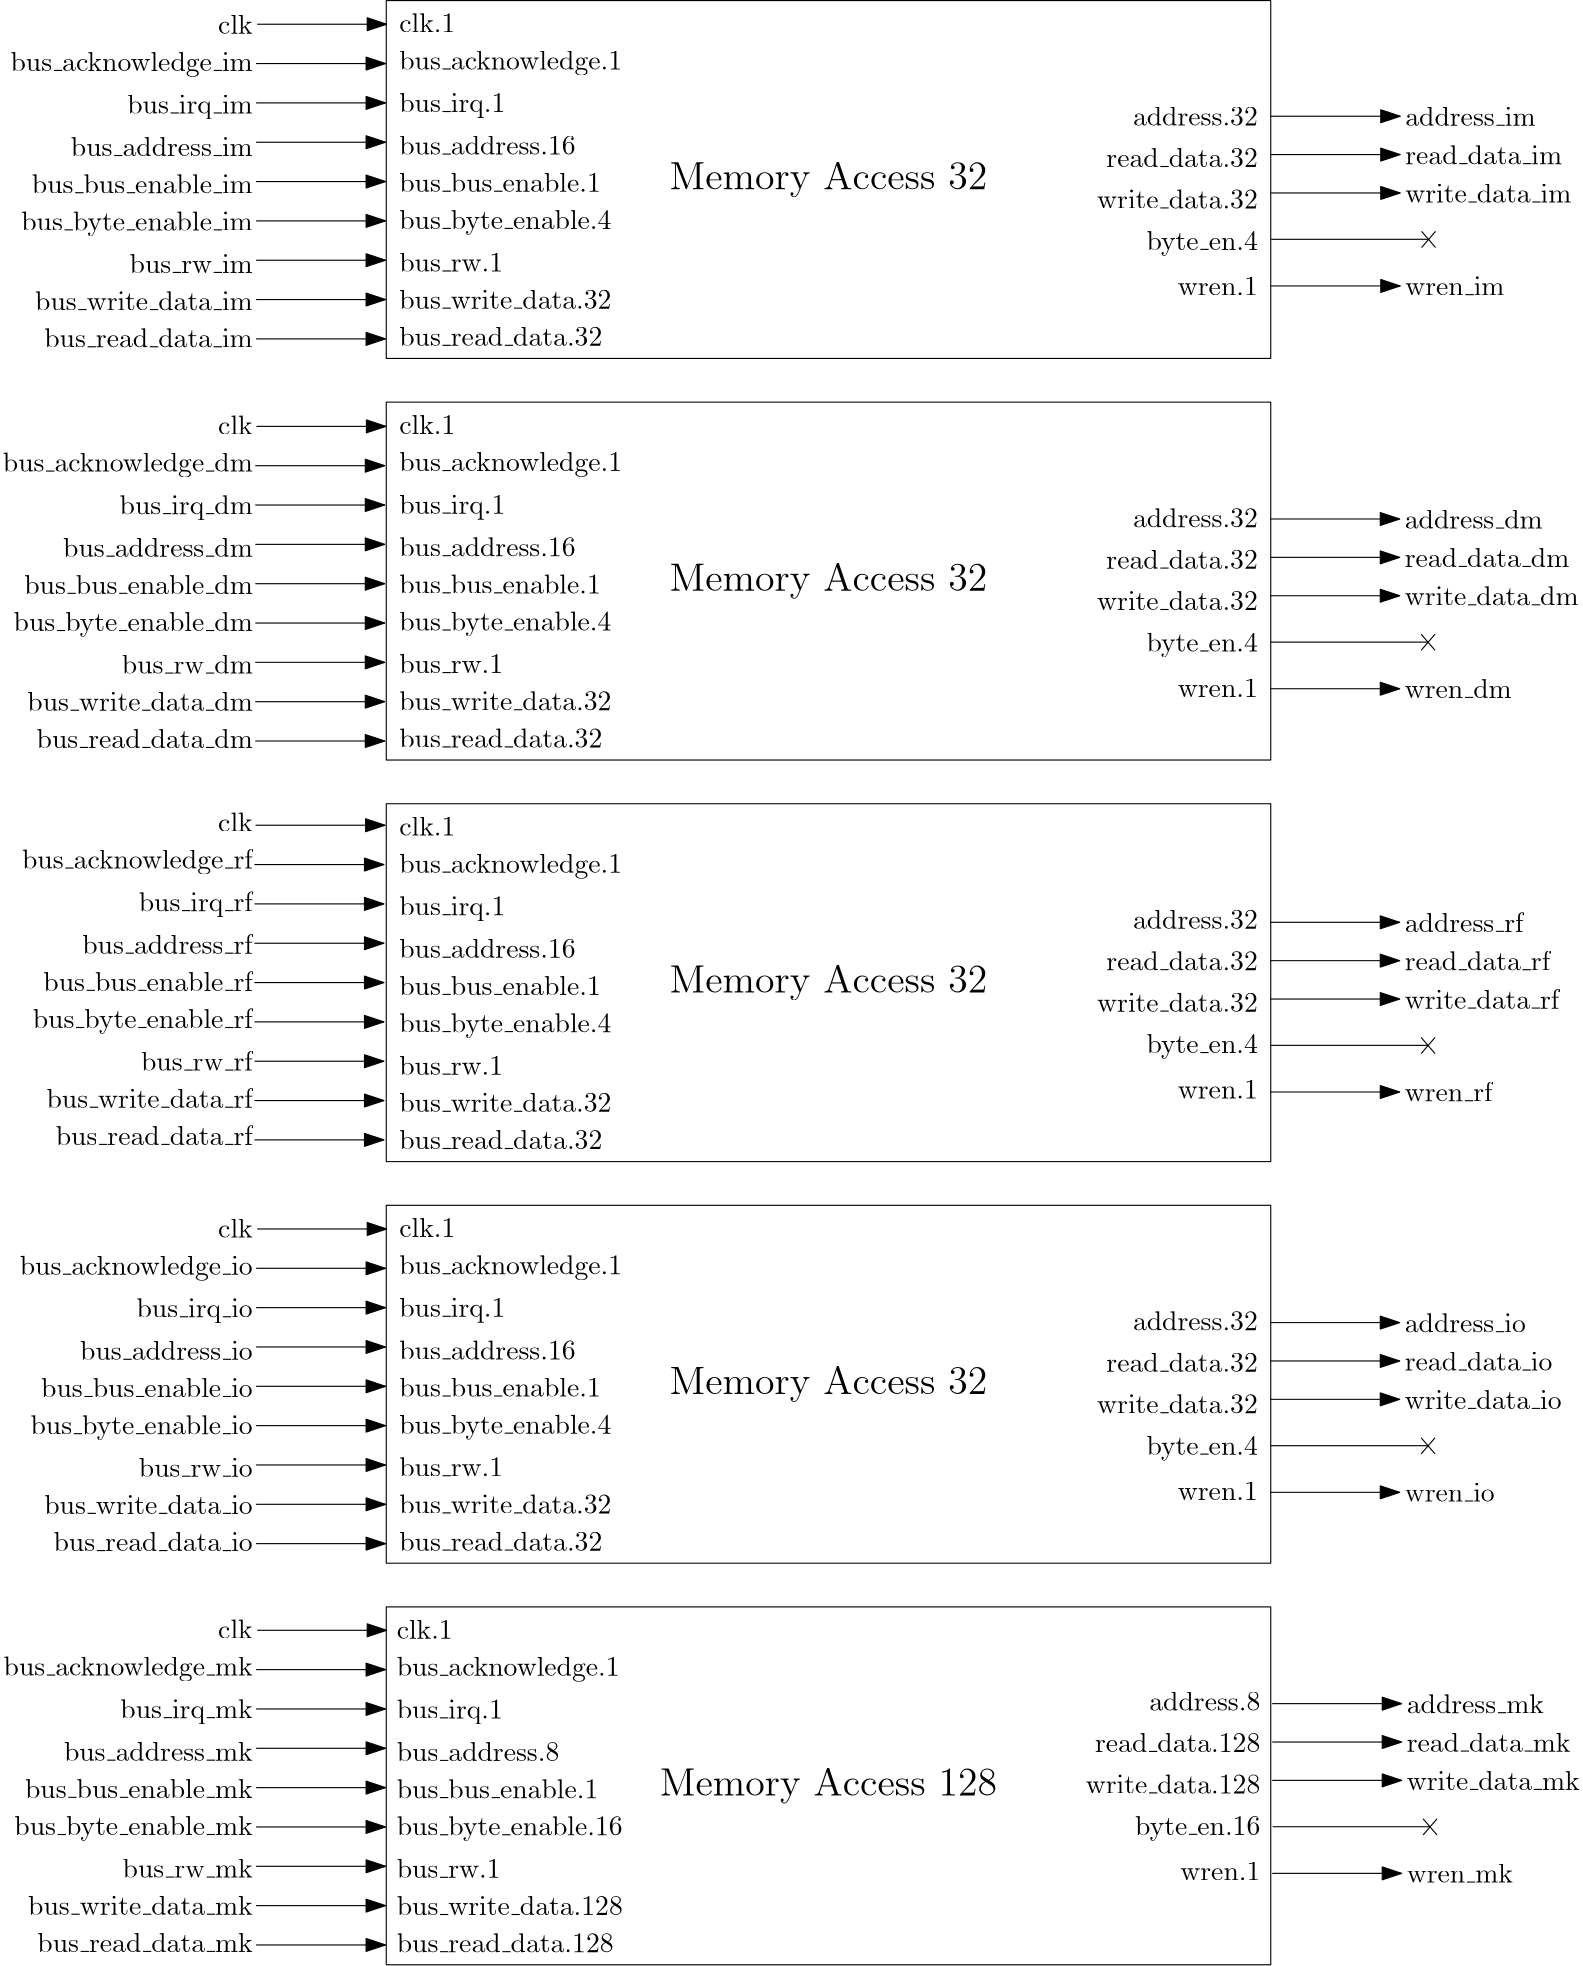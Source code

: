 <?xml version="1.0"?>
<!DOCTYPE ipe SYSTEM "ipe.dtd">
<ipe version="70218" creator="Ipe 7.2.23">
<info created="D:20210507235046" modified="D:20210507235046"/>
<ipestyle name="basic">
<symbol name="arrow/arc(spx)">
<path stroke="sym-stroke" fill="sym-stroke" pen="sym-pen">
0 0 m
-1 0.333 l
-1 -0.333 l
h
</path>
</symbol>
<symbol name="arrow/farc(spx)">
<path stroke="sym-stroke" fill="white" pen="sym-pen">
0 0 m
-1 0.333 l
-1 -0.333 l
h
</path>
</symbol>
<symbol name="arrow/ptarc(spx)">
<path stroke="sym-stroke" fill="sym-stroke" pen="sym-pen">
0 0 m
-1 0.333 l
-0.8 0 l
-1 -0.333 l
h
</path>
</symbol>
<symbol name="arrow/fptarc(spx)">
<path stroke="sym-stroke" fill="white" pen="sym-pen">
0 0 m
-1 0.333 l
-0.8 0 l
-1 -0.333 l
h
</path>
</symbol>
<symbol name="mark/circle(sx)" transformations="translations">
<path fill="sym-stroke">
0.6 0 0 0.6 0 0 e
0.4 0 0 0.4 0 0 e
</path>
</symbol>
<symbol name="mark/disk(sx)" transformations="translations">
<path fill="sym-stroke">
0.6 0 0 0.6 0 0 e
</path>
</symbol>
<symbol name="mark/fdisk(sfx)" transformations="translations">
<group>
<path fill="sym-fill">
0.5 0 0 0.5 0 0 e
</path>
<path fill="sym-stroke" fillrule="eofill">
0.6 0 0 0.6 0 0 e
0.4 0 0 0.4 0 0 e
</path>
</group>
</symbol>
<symbol name="mark/box(sx)" transformations="translations">
<path fill="sym-stroke" fillrule="eofill">
-0.6 -0.6 m
0.6 -0.6 l
0.6 0.6 l
-0.6 0.6 l
h
-0.4 -0.4 m
0.4 -0.4 l
0.4 0.4 l
-0.4 0.4 l
h
</path>
</symbol>
<symbol name="mark/square(sx)" transformations="translations">
<path fill="sym-stroke">
-0.6 -0.6 m
0.6 -0.6 l
0.6 0.6 l
-0.6 0.6 l
h
</path>
</symbol>
<symbol name="mark/fsquare(sfx)" transformations="translations">
<group>
<path fill="sym-fill">
-0.5 -0.5 m
0.5 -0.5 l
0.5 0.5 l
-0.5 0.5 l
h
</path>
<path fill="sym-stroke" fillrule="eofill">
-0.6 -0.6 m
0.6 -0.6 l
0.6 0.6 l
-0.6 0.6 l
h
-0.4 -0.4 m
0.4 -0.4 l
0.4 0.4 l
-0.4 0.4 l
h
</path>
</group>
</symbol>
<symbol name="mark/cross(sx)" transformations="translations">
<group>
<path fill="sym-stroke">
-0.43 -0.57 m
0.57 0.43 l
0.43 0.57 l
-0.57 -0.43 l
h
</path>
<path fill="sym-stroke">
-0.43 0.57 m
0.57 -0.43 l
0.43 -0.57 l
-0.57 0.43 l
h
</path>
</group>
</symbol>
<symbol name="arrow/fnormal(spx)">
<path stroke="sym-stroke" fill="white" pen="sym-pen">
0 0 m
-1 0.333 l
-1 -0.333 l
h
</path>
</symbol>
<symbol name="arrow/pointed(spx)">
<path stroke="sym-stroke" fill="sym-stroke" pen="sym-pen">
0 0 m
-1 0.333 l
-0.8 0 l
-1 -0.333 l
h
</path>
</symbol>
<symbol name="arrow/fpointed(spx)">
<path stroke="sym-stroke" fill="white" pen="sym-pen">
0 0 m
-1 0.333 l
-0.8 0 l
-1 -0.333 l
h
</path>
</symbol>
<symbol name="arrow/linear(spx)">
<path stroke="sym-stroke" pen="sym-pen">
-1 0.333 m
0 0 l
-1 -0.333 l
</path>
</symbol>
<symbol name="arrow/fdouble(spx)">
<path stroke="sym-stroke" fill="white" pen="sym-pen">
0 0 m
-1 0.333 l
-1 -0.333 l
h
-1 0 m
-2 0.333 l
-2 -0.333 l
h
</path>
</symbol>
<symbol name="arrow/double(spx)">
<path stroke="sym-stroke" fill="sym-stroke" pen="sym-pen">
0 0 m
-1 0.333 l
-1 -0.333 l
h
-1 0 m
-2 0.333 l
-2 -0.333 l
h
</path>
</symbol>
<symbol name="arrow/mid-normal(spx)">
<path stroke="sym-stroke" fill="sym-stroke" pen="sym-pen">
0.5 0 m
-0.5 0.333 l
-0.5 -0.333 l
h
</path>
</symbol>
<symbol name="arrow/mid-fnormal(spx)">
<path stroke="sym-stroke" fill="white" pen="sym-pen">
0.5 0 m
-0.5 0.333 l
-0.5 -0.333 l
h
</path>
</symbol>
<symbol name="arrow/mid-pointed(spx)">
<path stroke="sym-stroke" fill="sym-stroke" pen="sym-pen">
0.5 0 m
-0.5 0.333 l
-0.3 0 l
-0.5 -0.333 l
h
</path>
</symbol>
<symbol name="arrow/mid-fpointed(spx)">
<path stroke="sym-stroke" fill="white" pen="sym-pen">
0.5 0 m
-0.5 0.333 l
-0.3 0 l
-0.5 -0.333 l
h
</path>
</symbol>
<symbol name="arrow/mid-double(spx)">
<path stroke="sym-stroke" fill="sym-stroke" pen="sym-pen">
1 0 m
0 0.333 l
0 -0.333 l
h
0 0 m
-1 0.333 l
-1 -0.333 l
h
</path>
</symbol>
<symbol name="arrow/mid-fdouble(spx)">
<path stroke="sym-stroke" fill="white" pen="sym-pen">
1 0 m
0 0.333 l
0 -0.333 l
h
0 0 m
-1 0.333 l
-1 -0.333 l
h
</path>
</symbol>
<anglesize name="22.5 deg" value="22.5"/>
<anglesize name="30 deg" value="30"/>
<anglesize name="45 deg" value="45"/>
<anglesize name="60 deg" value="60"/>
<anglesize name="90 deg" value="90"/>
<arrowsize name="large" value="10"/>
<arrowsize name="small" value="5"/>
<arrowsize name="tiny" value="3"/>
<color name="blue" value="0 0 1"/>
<color name="brown" value="0.647 0.165 0.165"/>
<color name="darkblue" value="0 0 0.545"/>
<color name="darkcyan" value="0 0.545 0.545"/>
<color name="darkgray" value="0.663"/>
<color name="darkgreen" value="0 0.392 0"/>
<color name="darkmagenta" value="0.545 0 0.545"/>
<color name="darkorange" value="1 0.549 0"/>
<color name="darkred" value="0.545 0 0"/>
<color name="gold" value="1 0.843 0"/>
<color name="gray" value="0.745"/>
<color name="green" value="0 1 0"/>
<color name="lightblue" value="0.678 0.847 0.902"/>
<color name="lightcyan" value="0.878 1 1"/>
<color name="lightgray" value="0.827"/>
<color name="lightgreen" value="0.565 0.933 0.565"/>
<color name="lightyellow" value="1 1 0.878"/>
<color name="navy" value="0 0 0.502"/>
<color name="orange" value="1 0.647 0"/>
<color name="pink" value="1 0.753 0.796"/>
<color name="purple" value="0.627 0.125 0.941"/>
<color name="red" value="1 0 0"/>
<color name="seagreen" value="0.18 0.545 0.341"/>
<color name="turquoise" value="0.251 0.878 0.816"/>
<color name="violet" value="0.933 0.51 0.933"/>
<color name="yellow" value="1 1 0"/>
<dashstyle name="dash dot dotted" value="[4 2 1 2 1 2] 0"/>
<dashstyle name="dash dotted" value="[4 2 1 2] 0"/>
<dashstyle name="dashed" value="[4] 0"/>
<dashstyle name="dotted" value="[1 3] 0"/>
<gridsize name="10 pts (~3.5 mm)" value="10"/>
<gridsize name="14 pts (~5 mm)" value="14"/>
<gridsize name="16 pts (~6 mm)" value="16"/>
<gridsize name="20 pts (~7 mm)" value="20"/>
<gridsize name="28 pts (~10 mm)" value="28"/>
<gridsize name="32 pts (~12 mm)" value="32"/>
<gridsize name="4 pts" value="4"/>
<gridsize name="56 pts (~20 mm)" value="56"/>
<gridsize name="8 pts (~3 mm)" value="8"/>
<opacity name="10%" value="0.1"/>
<opacity name="30%" value="0.3"/>
<opacity name="50%" value="0.5"/>
<opacity name="75%" value="0.75"/>
<pen name="fat" value="1.2"/>
<pen name="heavier" value="0.8"/>
<pen name="ultrafat" value="2"/>
<symbolsize name="large" value="5"/>
<symbolsize name="small" value="2"/>
<symbolsize name="tiny" value="1.1"/>
<textsize name="Huge" value="\Huge"/>
<textsize name="LARGE" value="\LARGE"/>
<textsize name="Large" value="\Large"/>
<textsize name="footnote" value="\footnotesize"/>
<textsize name="huge" value="\huge"/>
<textsize name="large" value="\large"/>
<textsize name="small" value="\small"/>
<textsize name="tiny" value="\tiny"/>
<textstyle name="center" begin="\begin{center}" end="\end{center}"/>
<textstyle name="item" begin="\begin{itemize}\item{}" end="\end{itemize}"/>
<textstyle name="itemize" begin="\begin{itemize}" end="\end{itemize}"/>
<tiling name="falling" angle="-60" step="4" width="1"/>
<tiling name="rising" angle="30" step="4" width="1"/>
</ipestyle>
<page>
<layer name="alpha"/>
<view layers="alpha" active="alpha"/>
<group layer="alpha" matrix="1 0 0 1 84.4326 -175.894">
<path matrix="1.24248 0 0 1 6.19664 106.427" stroke="black">
43.9049 694.217 m
43.9049 565.38 l
300.174 565.38 l
300.174 694.217 l
h
</path>
<text matrix="1 0 0 1 20.0072 104.719" transformations="translations" pos="142.708 628" stroke="black" type="label" width="114.474" height="9.803" depth="2.79" valign="baseline" size="Large">Memory Access 32</text>
<group matrix="1 0 0 1 12.1197 248.829">
<group matrix="1 0 0 1 -11.7628 2.33042">
<text matrix="1 0 0 1 17.3306 -18.9569" transformations="translations" pos="47.7078 557" stroke="black" type="label" width="20.202" height="6.918" depth="0" valign="baseline">clk.1</text>
<text matrix="1 0 0 1 15.3306 -2.34716" transformations="translations" pos="49.7078 527" stroke="black" type="label" width="80.299" height="6.926" depth="1.93" valign="baseline">bus\_acknowledge.1</text>
<text matrix="1 0 0 1 17.7867 -5.22809" transformations="translations" pos="47.2517 514.561" stroke="black" type="label" width="38.262" height="6.926" depth="1.93" valign="baseline">bus\_irq.1</text>
<text matrix="1 0 0 1 12.7699 1.35098" transformations="translations" pos="52.2685 492.669" stroke="black" type="label" width="63.556" height="6.918" depth="0" valign="baseline">bus\_address.16</text>
<text matrix="1 0 0 1 8.66531 -1.54167" transformations="translations" pos="56.3731 482.18" stroke="black" type="label" width="72.595" height="6.918" depth="0" valign="baseline">bus\_bus\_enable.1</text>
<text matrix="1 0 0 1 12.3139 -0.79377" transformations="translations" pos="52.7246 468.042" stroke="black" type="label" width="76.414" height="6.926" depth="1.93" valign="baseline">bus\_byte\_enable.4</text>
<text matrix="1 0 0 1 10.0335 -1.05573" transformations="translations" pos="55.0049 452.991" stroke="black" type="label" width="37.432" height="6.918" depth="0" valign="baseline">bus\_rw.1</text>
<text matrix="1 0 0 1 1.36821 -0.299831" transformations="translations" pos="63.6702 438.853" stroke="black" type="label" width="76.441" height="6.918" depth="0" valign="baseline">bus\_write\_data.32</text>
<text transformations="translations" pos="65.0384 425.171" stroke="black" type="label" width="73.12" height="6.918" depth="0" valign="baseline">bus\_read\_data.32</text>
</group>
<group matrix="1 0 0 1 80.6415 -43.7934">
<text matrix="1 0 0 1 -4.30321 0" transformations="translations" pos="241.081 550.59" stroke="black" type="label" width="44.97" height="6.918" depth="0" valign="baseline">address.32</text>
<text matrix="1 0 0 1 -17.9728 -0.780173" transformations="translations" pos="245.186 536.452" stroke="black" type="label" width="54.535" height="6.918" depth="0" valign="baseline">read\_data.32</text>
<text matrix="1 0 0 1 -21.2928 2.54428" transformations="translations" pos="245.186 518.209" stroke="black" type="label" width="57.855" height="6.918" depth="0" valign="baseline">write\_data.32</text>
<text matrix="1 0 0 1 -7.20238 1.30003" transformations="translations" pos="248.834 504.527" stroke="black" type="label" width="40.116" height="6.926" depth="1.93" valign="baseline">byte\_en.4</text>
<text transformations="translations" pos="252.939 489.477" stroke="black" type="label" width="28.809" height="6.42" depth="0" valign="baseline">wren.1</text>
</group>
</group>
</group>
<group matrix="1 0 0 1 84.4326 -320.464">
<path matrix="1.24248 0 0 1 6.19664 106.427" stroke="black">
43.9049 694.217 m
43.9049 565.38 l
300.174 565.38 l
300.174 694.217 l
h
</path>
<text matrix="1 0 0 1 20.0072 104.719" transformations="translations" pos="142.708 628" stroke="black" type="label" width="114.474" height="9.803" depth="2.79" valign="baseline" size="Large">Memory Access 32</text>
<group matrix="1 0 0 1 12.1197 248.829">
<group matrix="1 0 0 1 -11.7628 2.33042">
<text matrix="1 0 0 1 17.3306 -18.9569" transformations="translations" pos="47.7078 557" stroke="black" type="label" width="20.202" height="6.918" depth="0" valign="baseline">clk.1</text>
<text matrix="1 0 0 1 15.3306 -2.34716" transformations="translations" pos="49.7078 527" stroke="black" type="label" width="80.299" height="6.926" depth="1.93" valign="baseline">bus\_acknowledge.1</text>
<text matrix="1 0 0 1 17.7867 -5.22809" transformations="translations" pos="47.2517 514.561" stroke="black" type="label" width="38.262" height="6.926" depth="1.93" valign="baseline">bus\_irq.1</text>
<text matrix="1 0 0 1 12.7699 1.35098" transformations="translations" pos="52.2685 492.669" stroke="black" type="label" width="63.556" height="6.918" depth="0" valign="baseline">bus\_address.16</text>
<text matrix="1 0 0 1 8.66531 -1.54167" transformations="translations" pos="56.3731 482.18" stroke="black" type="label" width="72.595" height="6.918" depth="0" valign="baseline">bus\_bus\_enable.1</text>
<text matrix="1 0 0 1 12.3139 -0.79377" transformations="translations" pos="52.7246 468.042" stroke="black" type="label" width="76.414" height="6.926" depth="1.93" valign="baseline">bus\_byte\_enable.4</text>
<text matrix="1 0 0 1 10.0335 -1.05573" transformations="translations" pos="55.0049 452.991" stroke="black" type="label" width="37.432" height="6.918" depth="0" valign="baseline">bus\_rw.1</text>
<text matrix="1 0 0 1 1.36821 -0.299831" transformations="translations" pos="63.6702 438.853" stroke="black" type="label" width="76.441" height="6.918" depth="0" valign="baseline">bus\_write\_data.32</text>
<text transformations="translations" pos="65.0384 425.171" stroke="black" type="label" width="73.12" height="6.918" depth="0" valign="baseline">bus\_read\_data.32</text>
</group>
<group matrix="1 0 0 1 80.6415 -43.7934">
<text matrix="1 0 0 1 -4.30321 0" transformations="translations" pos="241.081 550.59" stroke="black" type="label" width="44.97" height="6.918" depth="0" valign="baseline">address.32</text>
<text matrix="1 0 0 1 -17.9728 -0.780173" transformations="translations" pos="245.186 536.452" stroke="black" type="label" width="54.535" height="6.918" depth="0" valign="baseline">read\_data.32</text>
<text matrix="1 0 0 1 -21.2928 2.54428" transformations="translations" pos="245.186 518.209" stroke="black" type="label" width="57.855" height="6.918" depth="0" valign="baseline">write\_data.32</text>
<text matrix="1 0 0 1 -7.20238 1.30003" transformations="translations" pos="248.834 504.527" stroke="black" type="label" width="40.116" height="6.926" depth="1.93" valign="baseline">byte\_en.4</text>
<text transformations="translations" pos="252.939 489.477" stroke="black" type="label" width="28.809" height="6.42" depth="0" valign="baseline">wren.1</text>
</group>
</group>
</group>
<group matrix="1 0 0 1 84.4326 -465.035">
<path matrix="1.24248 0 0 1 6.19664 106.427" stroke="black">
43.9049 694.217 m
43.9049 565.38 l
300.174 565.38 l
300.174 694.217 l
h
</path>
<text matrix="1 0 0 1 20.0072 104.719" transformations="translations" pos="142.708 628" stroke="black" type="label" width="114.474" height="9.803" depth="2.79" valign="baseline" size="Large">Memory Access 32</text>
<group matrix="1 0 0 1 12.1197 248.829">
<group matrix="1 0 0 1 -11.7628 2.33042">
<text matrix="1 0 0 1 17.3306 -18.9569" transformations="translations" pos="47.7078 557" stroke="black" type="label" width="20.202" height="6.918" depth="0" valign="baseline">clk.1</text>
<text matrix="1 0 0 1 15.3306 -2.34716" transformations="translations" pos="49.7078 527" stroke="black" type="label" width="80.299" height="6.926" depth="1.93" valign="baseline">bus\_acknowledge.1</text>
<text matrix="1 0 0 1 17.7867 -5.22809" transformations="translations" pos="47.2517 514.561" stroke="black" type="label" width="38.262" height="6.926" depth="1.93" valign="baseline">bus\_irq.1</text>
<text matrix="1 0 0 1 12.7699 1.35098" transformations="translations" pos="52.2685 492.669" stroke="black" type="label" width="63.556" height="6.918" depth="0" valign="baseline">bus\_address.16</text>
<text matrix="1 0 0 1 8.66531 -1.54167" transformations="translations" pos="56.3731 482.18" stroke="black" type="label" width="72.595" height="6.918" depth="0" valign="baseline">bus\_bus\_enable.1</text>
<text matrix="1 0 0 1 12.3139 -0.79377" transformations="translations" pos="52.7246 468.042" stroke="black" type="label" width="76.414" height="6.926" depth="1.93" valign="baseline">bus\_byte\_enable.4</text>
<text matrix="1 0 0 1 10.0335 -1.05573" transformations="translations" pos="55.0049 452.991" stroke="black" type="label" width="37.432" height="6.918" depth="0" valign="baseline">bus\_rw.1</text>
<text matrix="1 0 0 1 1.36821 -0.299831" transformations="translations" pos="63.6702 438.853" stroke="black" type="label" width="76.441" height="6.918" depth="0" valign="baseline">bus\_write\_data.32</text>
<text transformations="translations" pos="65.0384 425.171" stroke="black" type="label" width="73.12" height="6.918" depth="0" valign="baseline">bus\_read\_data.32</text>
</group>
<group matrix="1 0 0 1 80.6415 -43.7934">
<text matrix="1 0 0 1 -4.30321 0" transformations="translations" pos="241.081 550.59" stroke="black" type="label" width="44.97" height="6.918" depth="0" valign="baseline">address.32</text>
<text matrix="1 0 0 1 -17.9728 -0.780173" transformations="translations" pos="245.186 536.452" stroke="black" type="label" width="54.535" height="6.918" depth="0" valign="baseline">read\_data.32</text>
<text matrix="1 0 0 1 -21.2928 2.54428" transformations="translations" pos="245.186 518.209" stroke="black" type="label" width="57.855" height="6.918" depth="0" valign="baseline">write\_data.32</text>
<text matrix="1 0 0 1 -7.20238 1.30003" transformations="translations" pos="248.834 504.527" stroke="black" type="label" width="40.116" height="6.926" depth="1.93" valign="baseline">byte\_en.4</text>
<text transformations="translations" pos="252.939 489.477" stroke="black" type="label" width="28.809" height="6.42" depth="0" valign="baseline">wren.1</text>
</group>
</group>
</group>
<group matrix="1 0 0 1 9.11937 -577.745">
<path matrix="1.24248 0 0 1 81.5099 74.566" stroke="black">
43.9049 694.217 m
43.9049 565.38 l
300.174 565.38 l
300.174 694.217 l
h
</path>
<text matrix="1 0 0 1 91.8085 72.858" transformations="translations" pos="142.708 628" stroke="black" type="label" width="121.498" height="9.803" depth="2.79" valign="baseline" size="Large">Memory Access 128</text>
<group matrix="1 0 0 1 -0.238458 0.000687">
<text matrix="1 0 0 1 92.3357 200.341" transformations="translations" pos="47.7078 557" stroke="black" type="label" width="20.202" height="6.918" depth="0" valign="baseline">clk.1</text>
<text matrix="1 0 0 1 90.3357 216.951" transformations="translations" pos="49.7078 527" stroke="black" type="label" width="80.299" height="6.926" depth="1.93" valign="baseline">bus\_acknowledge.1</text>
<text matrix="1 0 0 1 92.7918 214.07" transformations="translations" pos="47.2517 514.561" stroke="black" type="label" width="38.262" height="6.926" depth="1.93" valign="baseline">bus\_irq.1</text>
<text matrix="1 0 0 1 87.775 220.649" transformations="translations" pos="52.2685 492.669" stroke="black" type="label" width="58.575" height="6.918" depth="0" valign="baseline">bus\_address.8</text>
<text matrix="1 0 0 1 83.6704 217.756" transformations="translations" pos="56.3731 482.18" stroke="black" type="label" width="72.595" height="6.918" depth="0" valign="baseline">bus\_bus\_enable.1</text>
<text matrix="1 0 0 1 87.319 218.504" transformations="translations" pos="52.7246 468.042" stroke="black" type="label" width="81.395" height="6.926" depth="1.93" valign="baseline">bus\_byte\_enable.16</text>
<text matrix="1 0 0 1 85.0386 218.242" transformations="translations" pos="55.0049 452.991" stroke="black" type="label" width="37.432" height="6.918" depth="0" valign="baseline">bus\_rw.1</text>
<text matrix="1 0 0 1 76.3733 218.998" transformations="translations" pos="63.6702 438.853" stroke="black" type="label" width="81.423" height="6.918" depth="0" valign="baseline">bus\_write\_data.128</text>
<text matrix="1 0 0 1 75.0051 219.298" transformations="translations" pos="65.0384 425.171" stroke="black" type="label" width="78.102" height="6.918" depth="0" valign="baseline">bus\_read\_data.128</text>
<group>
<text matrix="1 0 0 1 169.894 180.872" transformations="translations" pos="241.081 550.59" stroke="black" type="label" width="39.989" height="6.918" depth="0" valign="baseline">address.8</text>
<text matrix="1 0 0 1 146.262 180.092" transformations="translations" pos="245.186 536.452" stroke="black" type="label" width="59.516" height="6.918" depth="0" valign="baseline">read\_data.128</text>
<text matrix="1 0 0 1 142.941 183.416" transformations="translations" pos="245.186 518.209" stroke="black" type="label" width="62.837" height="6.918" depth="0" valign="baseline">write\_data.128</text>
<text matrix="1 0 0 1 157.032 182.172" transformations="translations" pos="248.834 504.527" stroke="black" type="label" width="45.098" height="6.926" depth="1.93" valign="baseline">byte\_en.16</text>
<text matrix="1 0 0 1 169.216 180.872" transformations="translations" pos="252.939 489.477" stroke="black" type="label" width="28.809" height="6.42" depth="0" valign="baseline">wren.1</text>
</group>
</group>
</group>
<path matrix="1.24248 0 0 1 90.6293 75.1041" stroke="black">
43.9049 694.217 m
43.9049 565.38 l
300.174 565.38 l
300.174 694.217 l
h
</path>
<text matrix="1 0 0 1 104.44 73.3961" transformations="translations" pos="142.708 628" stroke="black" type="label" width="114.474" height="9.803" depth="2.79" valign="baseline" size="Large">Memory Access 32</text>
<group matrix="1 0 0 1 84.7895 219.837">
<text matrix="1 0 0 1 17.3306 -18.9569" transformations="translations" pos="47.7078 557" stroke="black" type="label" width="20.202" height="6.918" depth="0" valign="baseline">clk.1</text>
<text matrix="1 0 0 1 15.3306 -2.34716" transformations="translations" pos="49.7078 527" stroke="black" type="label" width="80.299" height="6.926" depth="1.93" valign="baseline">bus\_acknowledge.1</text>
<text matrix="1 0 0 1 17.7867 -5.22809" transformations="translations" pos="47.2517 514.561" stroke="black" type="label" width="38.262" height="6.926" depth="1.93" valign="baseline">bus\_irq.1</text>
<text matrix="1 0 0 1 12.7699 1.35098" transformations="translations" pos="52.2685 492.669" stroke="black" type="label" width="63.556" height="6.918" depth="0" valign="baseline">bus\_address.16</text>
<text matrix="1 0 0 1 8.66531 -1.54167" transformations="translations" pos="56.3731 482.18" stroke="black" type="label" width="72.595" height="6.918" depth="0" valign="baseline">bus\_bus\_enable.1</text>
<text matrix="1 0 0 1 12.3139 -0.79377" transformations="translations" pos="52.7246 468.042" stroke="black" type="label" width="76.414" height="6.926" depth="1.93" valign="baseline">bus\_byte\_enable.4</text>
<text matrix="1 0 0 1 10.0335 -1.05573" transformations="translations" pos="55.0049 452.991" stroke="black" type="label" width="37.432" height="6.918" depth="0" valign="baseline">bus\_rw.1</text>
<text matrix="1 0 0 1 1.36821 -0.299831" transformations="translations" pos="63.6702 438.853" stroke="black" type="label" width="76.441" height="6.918" depth="0" valign="baseline">bus\_write\_data.32</text>
<text transformations="translations" pos="65.0384 425.171" stroke="black" type="label" width="73.12" height="6.918" depth="0" valign="baseline">bus\_read\_data.32</text>
</group>
<group matrix="1 0 0 1 177.194 173.713">
<text matrix="1 0 0 1 -4.30321 0" transformations="translations" pos="241.081 550.59" stroke="black" type="label" width="44.97" height="6.918" depth="0" valign="baseline">address.32</text>
<text matrix="1 0 0 1 -17.9728 -0.780173" transformations="translations" pos="245.186 536.452" stroke="black" type="label" width="54.535" height="6.918" depth="0" valign="baseline">read\_data.32</text>
<text matrix="1 0 0 1 -21.2928 2.54428" transformations="translations" pos="245.186 518.209" stroke="black" type="label" width="57.855" height="6.918" depth="0" valign="baseline">write\_data.32</text>
<text matrix="1 0 0 1 -7.20238 1.30003" transformations="translations" pos="248.834 504.527" stroke="black" type="label" width="40.116" height="6.926" depth="1.93" valign="baseline">byte\_en.4</text>
<text transformations="translations" pos="252.939 489.477" stroke="black" type="label" width="28.809" height="6.42" depth="0" valign="baseline">wren.1</text>
</group>
<text matrix="1 0 0 1 36.9388 200.356" transformations="translations" pos="47.7078 557" stroke="black" type="label" width="12.453" height="6.918" depth="0" valign="baseline">clk</text>
<text matrix="1 0 0 1 -39.8142 216.966" transformations="translations" pos="49.7078 527" stroke="black" type="label" width="87.206" height="6.926" depth="1.93" valign="baseline">bus\_acknowledge\_im</text>
<text matrix="1 0 0 1 4.67793 214.085" transformations="translations" pos="47.2517 514.561" stroke="black" type="label" width="45.17" height="6.926" depth="1.93" valign="baseline">bus\_irq\_im</text>
<text matrix="1 0 0 1 -20.6509 220.664" transformations="translations" pos="52.2685 492.669" stroke="black" type="label" width="65.482" height="6.918" depth="0" valign="baseline">bus\_address\_im</text>
<text matrix="1 0 0 1 -38.7755 217.771" transformations="translations" pos="56.3731 482.18" stroke="black" type="label" width="79.502" height="6.918" depth="0" valign="baseline">bus\_bus\_enable\_im</text>
<text matrix="1 0 0 1 -38.946 218.519" transformations="translations" pos="52.7246 468.042" stroke="black" type="label" width="83.321" height="6.926" depth="1.93" valign="baseline">bus\_byte\_enable\_im</text>
<text matrix="1 0 0 1 -2.24427 218.257" transformations="translations" pos="55.0049 452.991" stroke="black" type="label" width="44.339" height="6.918" depth="0" valign="baseline">bus\_rw\_im</text>
<text matrix="1 0 0 1 -44.9376 219.013" transformations="translations" pos="63.6702 438.853" stroke="black" type="label" width="78.367" height="6.918" depth="0" valign="baseline">bus\_write\_data\_im</text>
<text matrix="1 0 0 1 -42.9858 219.313" transformations="translations" pos="65.0384 425.171" stroke="black" type="label" width="75.047" height="6.918" depth="0" valign="baseline">bus\_read\_data\_im</text>
<text matrix="1 0 0 1 36.9388 56.1236" transformations="translations" pos="47.7078 557" stroke="black" type="label" width="12.453" height="6.918" depth="0" valign="baseline">clk</text>
<text matrix="1 0 0 1 -42.5822 72.7336" transformations="translations" pos="49.7078 527" stroke="black" type="label" width="89.974" height="6.926" depth="1.93" valign="baseline">bus\_acknowledge\_dm</text>
<text matrix="1 0 0 1 1.91093 69.8526" transformations="translations" pos="47.2517 514.561" stroke="black" type="label" width="47.937" height="6.926" depth="1.93" valign="baseline">bus\_irq\_dm</text>
<text matrix="1 0 0 1 -23.4189 76.4316" transformations="translations" pos="52.2685 492.669" stroke="black" type="label" width="68.25" height="6.918" depth="0" valign="baseline">bus\_address\_dm</text>
<text matrix="1 0 0 1 -41.5425 73.5396" transformations="translations" pos="56.3731 482.18" stroke="black" type="label" width="82.269" height="6.918" depth="0" valign="baseline">bus\_bus\_enable\_dm</text>
<text matrix="1 0 0 1 -41.713 74.2876" transformations="translations" pos="52.7246 468.042" stroke="black" type="label" width="86.088" height="6.926" depth="1.93" valign="baseline">bus\_byte\_enable\_dm</text>
<text matrix="1 0 0 1 -5.01227 74.0256" transformations="translations" pos="55.0049 452.991" stroke="black" type="label" width="47.107" height="6.918" depth="0" valign="baseline">bus\_rw\_dm</text>
<text matrix="1 0 0 1 -47.7056 74.7806" transformations="translations" pos="63.6702 438.853" stroke="black" type="label" width="81.135" height="6.918" depth="0" valign="baseline">bus\_write\_data\_dm</text>
<text matrix="1 0 0 1 -45.7528 75.0806" transformations="translations" pos="65.0384 425.171" stroke="black" type="label" width="77.814" height="6.918" depth="0" valign="baseline">bus\_read\_data\_dm</text>
<text matrix="1 0 0 1 36.9388 -86.7925" transformations="translations" pos="47.7078 557" stroke="black" type="label" width="12.453" height="6.918" depth="0" valign="baseline">clk</text>
<text matrix="1 0 0 1 -35.6912 -70.1825" transformations="translations" pos="49.7078 527" stroke="black" type="label" width="83.083" height="6.926" depth="1.93" valign="baseline">bus\_acknowledge\_rf</text>
<text matrix="1 0 0 1 8.80193 -73.0635" transformations="translations" pos="47.2517 514.561" stroke="black" type="label" width="41.046" height="6.926" depth="1.93" valign="baseline">bus\_irq\_rf</text>
<text matrix="1 0 0 1 -16.5279 -66.4845" transformations="translations" pos="52.2685 492.669" stroke="black" type="label" width="61.359" height="6.918" depth="0" valign="baseline">bus\_address\_rf</text>
<text matrix="1 0 0 1 -34.6525 -69.3765" transformations="translations" pos="56.3731 482.18" stroke="black" type="label" width="75.379" height="6.918" depth="0" valign="baseline">bus\_bus\_enable\_rf</text>
<text matrix="1 0 0 1 -34.823 -68.6285" transformations="translations" pos="52.7246 468.042" stroke="black" type="label" width="79.198" height="6.926" depth="1.93" valign="baseline">bus\_byte\_enable\_rf</text>
<text matrix="1 0 0 1 1.87873 -68.8905" transformations="translations" pos="55.0049 452.991" stroke="black" type="label" width="40.216" height="6.918" depth="0" valign="baseline">bus\_rw\_rf</text>
<text matrix="1 0 0 1 -40.8146 -68.1355" transformations="translations" pos="63.6702 438.853" stroke="black" type="label" width="74.244" height="6.918" depth="0" valign="baseline">bus\_write\_data\_rf</text>
<text matrix="1 0 0 1 -38.8618 -67.8355" transformations="translations" pos="65.0384 425.171" stroke="black" type="label" width="70.923" height="6.918" depth="0" valign="baseline">bus\_read\_data\_rf</text>
<text matrix="1 0 0 1 36.9388 -233.006" transformations="translations" pos="47.7078 557" stroke="black" type="label" width="12.453" height="6.918" depth="0" valign="baseline">clk</text>
<text matrix="1 0 0 1 -36.4942 -216.396" transformations="translations" pos="49.7078 527" stroke="black" type="label" width="83.886" height="6.926" depth="1.93" valign="baseline">bus\_acknowledge\_io</text>
<text matrix="1 0 0 1 7.99893 -219.277" transformations="translations" pos="47.2517 514.561" stroke="black" type="label" width="41.849" height="6.926" depth="1.93" valign="baseline">bus\_irq\_io</text>
<text matrix="1 0 0 1 -17.3299 -212.698" transformations="translations" pos="52.2685 492.669" stroke="black" type="label" width="62.161" height="6.918" depth="0" valign="baseline">bus\_address\_io</text>
<text matrix="1 0 0 1 -35.4545 -215.59" transformations="translations" pos="56.3731 482.18" stroke="black" type="label" width="76.181" height="6.918" depth="0" valign="baseline">bus\_bus\_enable\_io</text>
<text matrix="1 0 0 1 -35.625 -214.842" transformations="translations" pos="52.7246 468.042" stroke="black" type="label" width="80" height="6.926" depth="1.93" valign="baseline">bus\_byte\_enable\_io</text>
<text matrix="1 0 0 1 1.07673 -215.104" transformations="translations" pos="55.0049 452.991" stroke="black" type="label" width="41.018" height="6.918" depth="0" valign="baseline">bus\_rw\_io</text>
<text matrix="1 0 0 1 -41.6176 -214.349" transformations="translations" pos="63.6702 438.853" stroke="black" type="label" width="75.047" height="6.918" depth="0" valign="baseline">bus\_write\_data\_io</text>
<text matrix="1 0 0 1 -39.6648 -214.049" transformations="translations" pos="65.0384 425.171" stroke="black" type="label" width="71.726" height="6.918" depth="0" valign="baseline">bus\_read\_data\_io</text>
<text matrix="1 0 0 1 36.9388 -377.314" transformations="translations" pos="47.7078 557" stroke="black" type="label" width="12.453" height="6.918" depth="0" valign="baseline">clk</text>
<text matrix="1 0 0 1 -42.3052 -360.704" transformations="translations" pos="49.7078 527" stroke="black" type="label" width="89.697" height="6.926" depth="1.93" valign="baseline">bus\_acknowledge\_mk</text>
<text matrix="1 0 0 1 2.18793 -363.585" transformations="translations" pos="47.2517 514.561" stroke="black" type="label" width="47.66" height="6.926" depth="1.93" valign="baseline">bus\_irq\_mk</text>
<text matrix="1 0 0 1 -23.1419 -357.006" transformations="translations" pos="52.2685 492.669" stroke="black" type="label" width="67.973" height="6.918" depth="0" valign="baseline">bus\_address\_mk</text>
<text matrix="1 0 0 1 -41.2665 -359.898" transformations="translations" pos="56.3731 482.18" stroke="black" type="label" width="81.993" height="6.918" depth="0" valign="baseline">bus\_bus\_enable\_mk</text>
<text matrix="1 0 0 1 -41.437 -359.15" transformations="translations" pos="52.7246 468.042" stroke="black" type="label" width="85.812" height="6.926" depth="1.93" valign="baseline">bus\_byte\_enable\_mk</text>
<text matrix="1 0 0 1 -4.73527 -359.412" transformations="translations" pos="55.0049 452.991" stroke="black" type="label" width="46.83" height="6.918" depth="0" valign="baseline">bus\_rw\_mk</text>
<text matrix="1 0 0 1 -47.4286 -358.657" transformations="translations" pos="63.6702 438.853" stroke="black" type="label" width="80.858" height="6.918" depth="0" valign="baseline">bus\_write\_data\_mk</text>
<text matrix="1 0 0 1 -45.4758 -358.357" transformations="translations" pos="65.0384 425.171" stroke="black" type="label" width="77.537" height="6.918" depth="0" valign="baseline">bus\_read\_data\_mk</text>
<path stroke="black" rarrow="normal/normal">
145.321 760.799 m
98.8658 760.799 l
99.1321 760.799 l
</path>
<path matrix="1 0 0 1 -0.399246 -113.277" stroke="black" rarrow="normal/normal">
145.321 760.799 m
98.8658 760.799 l
99.1321 760.799 l
</path>
<path matrix="1 0 0 1 -0.399246 -99.1173" stroke="black" rarrow="normal/normal">
145.321 760.799 m
98.8658 760.799 l
99.1321 760.799 l
</path>
<path matrix="1 0 0 1 -0.399246 -84.9577" stroke="black" rarrow="normal/normal">
145.321 760.799 m
98.8658 760.799 l
99.1321 760.799 l
</path>
<path matrix="1 0 0 1 -0.399246 -70.7982" stroke="black" rarrow="normal/normal">
145.321 760.799 m
98.8658 760.799 l
99.1321 760.799 l
</path>
<path matrix="1 0 0 1 -0.399246 -56.6386" stroke="black" rarrow="normal/normal">
145.321 760.799 m
98.8658 760.799 l
99.1321 760.799 l
</path>
<path matrix="1 0 0 1 -0.399246 -42.4791" stroke="black" rarrow="normal/normal">
145.321 760.799 m
98.8658 760.799 l
99.1321 760.799 l
</path>
<path matrix="1 0 0 1 -0.399246 -28.3195" stroke="black" rarrow="normal/normal">
145.321 760.799 m
98.8658 760.799 l
99.1321 760.799 l
</path>
<path matrix="1 0 0 1 -0.399246 -14.16" stroke="black" rarrow="normal/normal">
145.321 760.799 m
98.8658 760.799 l
99.1321 760.799 l
</path>
<path matrix="1 0 0 1 -0.291606 -144.765" stroke="black" rarrow="normal/normal">
145.321 760.799 m
98.8658 760.799 l
99.1321 760.799 l
</path>
<path matrix="1 0 0 1 -0.690852 -258.042" stroke="black" rarrow="normal/normal">
145.321 760.799 m
98.8658 760.799 l
99.1321 760.799 l
</path>
<path matrix="1 0 0 1 -0.690852 -243.882" stroke="black" rarrow="normal/normal">
145.321 760.799 m
98.8658 760.799 l
99.1321 760.799 l
</path>
<path matrix="1 0 0 1 -0.690852 -229.722" stroke="black" rarrow="normal/normal">
145.321 760.799 m
98.8658 760.799 l
99.1321 760.799 l
</path>
<path matrix="1 0 0 1 -0.690852 -215.563" stroke="black" rarrow="normal/normal">
145.321 760.799 m
98.8658 760.799 l
99.1321 760.799 l
</path>
<path matrix="1 0 0 1 -0.690852 -201.403" stroke="black" rarrow="normal/normal">
145.321 760.799 m
98.8658 760.799 l
99.1321 760.799 l
</path>
<path matrix="1 0 0 1 -0.690852 -187.244" stroke="black" rarrow="normal/normal">
145.321 760.799 m
98.8658 760.799 l
99.1321 760.799 l
</path>
<path matrix="1 0 0 1 -0.690852 -173.084" stroke="black" rarrow="normal/normal">
145.321 760.799 m
98.8658 760.799 l
99.1321 760.799 l
</path>
<path matrix="1 0 0 1 -0.690852 -158.925" stroke="black" rarrow="normal/normal">
145.321 760.799 m
98.8658 760.799 l
99.1321 760.799 l
</path>
<path matrix="1 0 0 1 -0.583471 -288.362" stroke="black" rarrow="normal/normal">
145.321 760.799 m
98.8658 760.799 l
99.1321 760.799 l
</path>
<path matrix="1 0 0 1 -0.982717 -401.639" stroke="black" rarrow="normal/normal">
145.321 760.799 m
98.8658 760.799 l
99.1321 760.799 l
</path>
<path matrix="1 0 0 1 -0.982717 -387.479" stroke="black" rarrow="normal/normal">
145.321 760.799 m
98.8658 760.799 l
99.1321 760.799 l
</path>
<path matrix="1 0 0 1 -0.982717 -373.32" stroke="black" rarrow="normal/normal">
145.321 760.799 m
98.8658 760.799 l
99.1321 760.799 l
</path>
<path matrix="1 0 0 1 -0.982717 -359.16" stroke="black" rarrow="normal/normal">
145.321 760.799 m
98.8658 760.799 l
99.1321 760.799 l
</path>
<path matrix="1 0 0 1 -0.982717 -345.001" stroke="black" rarrow="normal/normal">
145.321 760.799 m
98.8658 760.799 l
99.1321 760.799 l
</path>
<path matrix="1 0 0 1 -0.982717 -330.841" stroke="black" rarrow="normal/normal">
145.321 760.799 m
98.8658 760.799 l
99.1321 760.799 l
</path>
<path matrix="1 0 0 1 -0.982717 -316.682" stroke="black" rarrow="normal/normal">
145.321 760.799 m
98.8658 760.799 l
99.1321 760.799 l
</path>
<path matrix="1 0 0 1 -0.982717 -302.522" stroke="black" rarrow="normal/normal">
145.321 760.799 m
98.8658 760.799 l
99.1321 760.799 l
</path>
<path matrix="1 0 0 1 0.00025847 -433.711" stroke="black" rarrow="normal/normal">
145.321 760.799 m
98.8658 760.799 l
99.1321 760.799 l
</path>
<path matrix="1 0 0 1 -0.398988 -546.988" stroke="black" rarrow="normal/normal">
145.321 760.799 m
98.8658 760.799 l
99.1321 760.799 l
</path>
<path matrix="1 0 0 1 -0.398988 -532.828" stroke="black" rarrow="normal/normal">
145.321 760.799 m
98.8658 760.799 l
99.1321 760.799 l
</path>
<path matrix="1 0 0 1 -0.398988 -518.668" stroke="black" rarrow="normal/normal">
145.321 760.799 m
98.8658 760.799 l
99.1321 760.799 l
</path>
<path matrix="1 0 0 1 -0.398988 -504.509" stroke="black" rarrow="normal/normal">
145.321 760.799 m
98.8658 760.799 l
99.1321 760.799 l
</path>
<path matrix="1 0 0 1 -0.398988 -490.349" stroke="black" rarrow="normal/normal">
145.321 760.799 m
98.8658 760.799 l
99.1321 760.799 l
</path>
<path matrix="1 0 0 1 -0.398988 -476.19" stroke="black" rarrow="normal/normal">
145.321 760.799 m
98.8658 760.799 l
99.1321 760.799 l
</path>
<path matrix="1 0 0 1 -0.398988 -462.03" stroke="black" rarrow="normal/normal">
145.321 760.799 m
98.8658 760.799 l
99.1321 760.799 l
</path>
<path matrix="1 0 0 1 -0.398988 -447.871" stroke="black" rarrow="normal/normal">
145.321 760.799 m
98.8658 760.799 l
99.1321 760.799 l
</path>
<path matrix="1 0 0 1 0.00025847 -578.184" stroke="black" rarrow="normal/normal">
145.321 760.799 m
98.8658 760.799 l
99.1321 760.799 l
</path>
<path matrix="1 0 0 1 -0.398988 -691.461" stroke="black" rarrow="normal/normal">
145.321 760.799 m
98.8658 760.799 l
99.1321 760.799 l
</path>
<path matrix="1 0 0 1 -0.398988 -677.301" stroke="black" rarrow="normal/normal">
145.321 760.799 m
98.8658 760.799 l
99.1321 760.799 l
</path>
<path matrix="1 0 0 1 -0.398988 -663.141" stroke="black" rarrow="normal/normal">
145.321 760.799 m
98.8658 760.799 l
99.1321 760.799 l
</path>
<path matrix="1 0 0 1 -0.398988 -648.982" stroke="black" rarrow="normal/normal">
145.321 760.799 m
98.8658 760.799 l
99.1321 760.799 l
</path>
<path matrix="1 0 0 1 -0.398988 -634.822" stroke="black" rarrow="normal/normal">
145.321 760.799 m
98.8658 760.799 l
99.1321 760.799 l
</path>
<path matrix="1 0 0 1 -0.398988 -620.663" stroke="black" rarrow="normal/normal">
145.321 760.799 m
98.8658 760.799 l
99.1321 760.799 l
</path>
<path matrix="1 0 0 1 -0.398988 -606.503" stroke="black" rarrow="normal/normal">
145.321 760.799 m
98.8658 760.799 l
99.1321 760.799 l
</path>
<path matrix="1 0 0 1 -0.398988 -592.344" stroke="black" rarrow="normal/normal">
145.321 760.799 m
98.8658 760.799 l
99.1321 760.799 l
</path>
<text matrix="1 0 0 1 35.335 -2.51089" transformations="translations" pos="476.672 726.733" stroke="black" type="label" width="46.896" height="6.918" depth="0" valign="baseline">address\_im</text>
<text matrix="1 0 0 1 31.7404 -2.61813" transformations="translations" pos="480.267 713.029" stroke="black" type="label" width="56.461" height="6.918" depth="0" valign="baseline">read\_data\_im</text>
<text matrix="1 0 0 1 34.4363 -1.60208" transformations="translations" pos="477.571 698.202" stroke="black" type="label" width="59.782" height="6.918" depth="0" valign="baseline">write\_data\_im</text>
<text matrix="1 0 0 1 19.8335 -3.04279" transformations="translations" pos="492.174 666.3" stroke="black" type="label" width="35.716" height="6.654" depth="0" valign="baseline">wren\_im</text>
<path matrix="1 0 0 1 364.881 -94.2148" stroke="black" rarrow="normal/normal">
145.321 760.799 m
98.8658 760.799 l
99.1321 760.799 l
</path>
<group matrix="1.51724 0 0 0.963195 -239.553 25.6482">
<path stroke="black">
463.538 682.856 m
501.064 682.856 l
</path>
<path stroke="black">
499.228 679.766 m
502.546 685.841 l
</path>
<path matrix="-1 0 0 1 1001.77 0.00014488" stroke="black">
499.228 679.766 m
502.546 685.841 l
</path>
</group>
<path matrix="1 0 0 1 364.881 -60.7404" stroke="black" rarrow="normal/normal">
145.321 760.799 m
98.8658 760.799 l
99.1321 760.799 l
</path>
<path matrix="1 0 0 1 364.881 -46.929" stroke="black" rarrow="normal/normal">
145.321 760.799 m
98.8658 760.799 l
99.1321 760.799 l
</path>
<path matrix="1 0 0 1 364.881 -33.1175" stroke="black" rarrow="normal/normal">
145.321 760.799 m
98.8658 760.799 l
99.1321 760.799 l
</path>
<text matrix="1 0 0 1 35.1566 -147.515" transformations="translations" pos="476.672 726.733" stroke="black" type="label" width="49.664" height="6.918" depth="0" valign="baseline">address\_dm</text>
<text matrix="1 0 0 1 31.562 -147.622" transformations="translations" pos="480.267 713.029" stroke="black" type="label" width="59.228" height="6.918" depth="0" valign="baseline">read\_data\_dm</text>
<text matrix="1 0 0 1 34.2579 -146.606" transformations="translations" pos="477.571 698.202" stroke="black" type="label" width="62.549" height="6.918" depth="0" valign="baseline">write\_data\_dm</text>
<text matrix="1 0 0 1 19.6551 -148.046" transformations="translations" pos="492.174 666.3" stroke="black" type="label" width="38.484" height="6.918" depth="0" valign="baseline">wren\_dm</text>
<path matrix="1 0 0 1 364.703 -239.219" stroke="black" rarrow="normal/normal">
145.321 760.799 m
98.8658 760.799 l
99.1321 760.799 l
</path>
<group matrix="1.51724 0 0 0.963195 -239.731 -119.356">
<path stroke="black">
463.538 682.856 m
501.064 682.856 l
</path>
<path stroke="black">
499.228 679.766 m
502.546 685.841 l
</path>
<path matrix="-1 0 0 1 1001.77 0.00014488" stroke="black">
499.228 679.766 m
502.546 685.841 l
</path>
</group>
<path matrix="1 0 0 1 364.703 -205.744" stroke="black" rarrow="normal/normal">
145.321 760.799 m
98.8658 760.799 l
99.1321 760.799 l
</path>
<path matrix="1 0 0 1 364.703 -191.933" stroke="black" rarrow="normal/normal">
145.321 760.799 m
98.8658 760.799 l
99.1321 760.799 l
</path>
<path matrix="1 0 0 1 364.703 -178.121" stroke="black" rarrow="normal/normal">
145.321 760.799 m
98.8658 760.799 l
99.1321 760.799 l
</path>
<text matrix="1 0 0 1 35.1566 -292.696" transformations="translations" pos="476.672 726.733" stroke="black" type="label" width="42.773" height="6.918" depth="0" valign="baseline">address\_rf</text>
<text matrix="1 0 0 1 31.562 -292.803" transformations="translations" pos="480.267 713.029" stroke="black" type="label" width="52.337" height="6.918" depth="0" valign="baseline">read\_data\_rf</text>
<text matrix="1 0 0 1 34.2579 -291.787" transformations="translations" pos="477.571 698.202" stroke="black" type="label" width="55.658" height="6.918" depth="0" valign="baseline">write\_data\_rf</text>
<text matrix="1 0 0 1 19.6551 -293.228" transformations="translations" pos="492.174 666.3" stroke="black" type="label" width="31.593" height="6.918" depth="0" valign="baseline">wren\_rf</text>
<path matrix="1 0 0 1 364.703 -384.4" stroke="black" rarrow="normal/normal">
145.321 760.799 m
98.8658 760.799 l
99.1321 760.799 l
</path>
<group matrix="1.51724 0 0 0.963195 -239.731 -264.537">
<path stroke="black">
463.538 682.856 m
501.064 682.856 l
</path>
<path stroke="black">
499.228 679.766 m
502.546 685.841 l
</path>
<path matrix="-1 0 0 1 1001.77 0.00014488" stroke="black">
499.228 679.766 m
502.546 685.841 l
</path>
</group>
<path matrix="1 0 0 1 364.703 -350.926" stroke="black" rarrow="normal/normal">
145.321 760.799 m
98.8658 760.799 l
99.1321 760.799 l
</path>
<path matrix="1 0 0 1 364.703 -337.114" stroke="black" rarrow="normal/normal">
145.321 760.799 m
98.8658 760.799 l
99.1321 760.799 l
</path>
<path matrix="1 0 0 1 364.703 -323.303" stroke="black" rarrow="normal/normal">
145.321 760.799 m
98.8658 760.799 l
99.1321 760.799 l
</path>
<text matrix="1 0 0 1 35.1566 -436.81" transformations="translations" pos="476.672 726.733" stroke="black" type="label" width="43.576" height="6.918" depth="0" valign="baseline">address\_io</text>
<text matrix="1 0 0 1 31.562 -436.917" transformations="translations" pos="480.267 713.029" stroke="black" type="label" width="53.14" height="6.918" depth="0" valign="baseline">read\_data\_io</text>
<text matrix="1 0 0 1 34.2579 -435.901" transformations="translations" pos="477.571 698.202" stroke="black" type="label" width="56.461" height="6.918" depth="0" valign="baseline">write\_data\_io</text>
<text matrix="1 0 0 1 19.6551 -437.342" transformations="translations" pos="492.174 666.3" stroke="black" type="label" width="32.395" height="6.654" depth="0" valign="baseline">wren\_io</text>
<path matrix="1 0 0 1 364.703 -528.514" stroke="black" rarrow="normal/normal">
145.321 760.799 m
98.8658 760.799 l
99.1321 760.799 l
</path>
<group matrix="1.51724 0 0 0.963195 -239.731 -408.651">
<path stroke="black">
463.538 682.856 m
501.064 682.856 l
</path>
<path stroke="black">
499.228 679.766 m
502.546 685.841 l
</path>
<path matrix="-1 0 0 1 1001.77 0.00014488" stroke="black">
499.228 679.766 m
502.546 685.841 l
</path>
</group>
<path matrix="1 0 0 1 364.703 -495.04" stroke="black" rarrow="normal/normal">
145.321 760.799 m
98.8658 760.799 l
99.1321 760.799 l
</path>
<path matrix="1 0 0 1 364.703 -481.228" stroke="black" rarrow="normal/normal">
145.321 760.799 m
98.8658 760.799 l
99.1321 760.799 l
</path>
<path matrix="1 0 0 1 364.703 -467.417" stroke="black" rarrow="normal/normal">
145.321 760.799 m
98.8658 760.799 l
99.1321 760.799 l
</path>
<text matrix="1 0 0 1 35.8683 -573.985" transformations="translations" pos="476.672 726.733" stroke="black" type="label" width="49.387" height="6.918" depth="0" valign="baseline">address\_mk</text>
<text matrix="1 0 0 1 32.2737 -574.093" transformations="translations" pos="480.267 713.029" stroke="black" type="label" width="58.951" height="6.918" depth="0" valign="baseline">read\_data\_mk</text>
<text matrix="1 0 0 1 34.9696 -573.077" transformations="translations" pos="477.571 698.202" stroke="black" type="label" width="62.272" height="6.918" depth="0" valign="baseline">write\_data\_mk</text>
<text matrix="1 0 0 1 20.3668 -574.517" transformations="translations" pos="492.174 666.3" stroke="black" type="label" width="38.207" height="6.918" depth="0" valign="baseline">wren\_mk</text>
<path matrix="1 0 0 1 365.414 -665.689" stroke="black" rarrow="normal/normal">
145.321 760.799 m
98.8658 760.799 l
99.1321 760.799 l
</path>
<group matrix="1.51724 0 0 0.963195 -239.02 -545.826">
<path stroke="black">
463.538 682.856 m
501.064 682.856 l
</path>
<path stroke="black">
499.228 679.766 m
502.546 685.841 l
</path>
<path matrix="-1 0 0 1 1001.77 0.00014488" stroke="black">
499.228 679.766 m
502.546 685.841 l
</path>
</group>
<path matrix="1 0 0 1 365.414 -632.215" stroke="black" rarrow="normal/normal">
145.321 760.799 m
98.8658 760.799 l
99.1321 760.799 l
</path>
<path matrix="1 0 0 1 365.414 -618.403" stroke="black" rarrow="normal/normal">
145.321 760.799 m
98.8658 760.799 l
99.1321 760.799 l
</path>
<path matrix="1 0 0 1 365.414 -604.592" stroke="black" rarrow="normal/normal">
145.321 760.799 m
98.8658 760.799 l
99.1321 760.799 l
</path>
</page>
</ipe>
